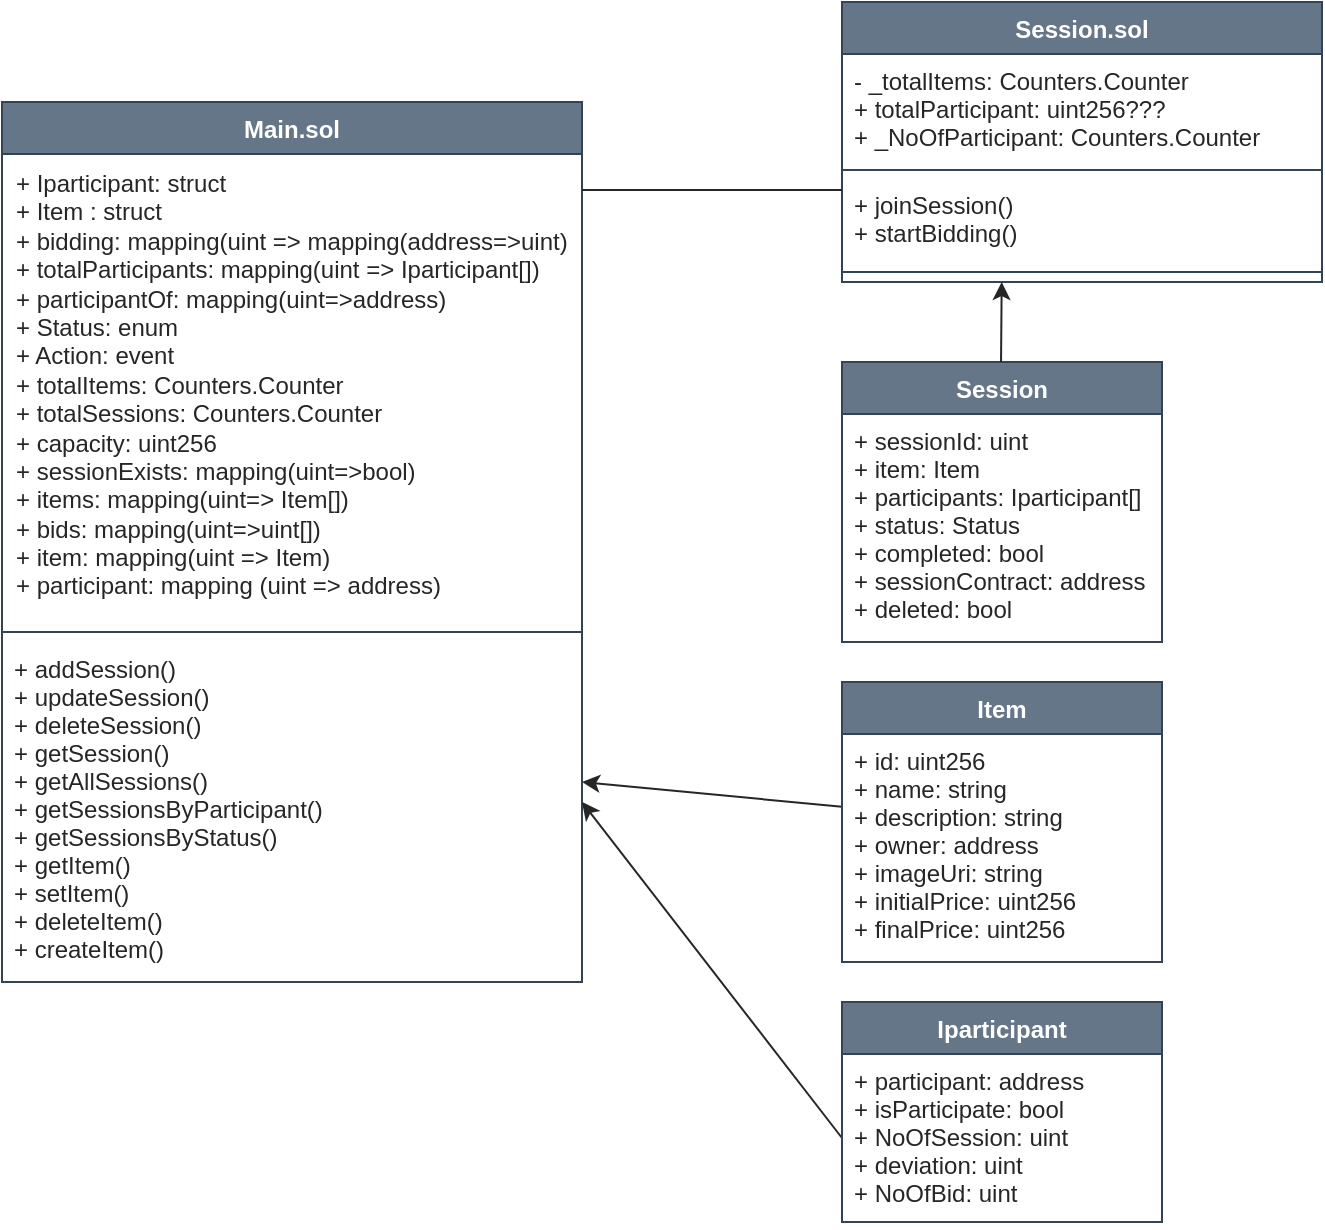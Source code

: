 <mxfile>
    <diagram id="pFDsl6pfXQEPD277YcHR" name="Page-1">
        <mxGraphModel dx="559" dy="373" grid="1" gridSize="10" guides="1" tooltips="1" connect="1" arrows="1" fold="1" page="1" pageScale="1" pageWidth="850" pageHeight="1100" background="#ffffff" math="0" shadow="0">
            <root>
                <mxCell id="0"/>
                <mxCell id="1" parent="0"/>
                <mxCell id="2" value="Main.sol" style="swimlane;fontStyle=1;align=center;verticalAlign=top;childLayout=stackLayout;horizontal=1;startSize=26;horizontalStack=0;resizeParent=1;resizeParentMax=0;resizeLast=0;collapsible=1;marginBottom=0;fillColor=#647687;strokeColor=#314354;fontColor=#FFFFFF;" parent="1" vertex="1">
                    <mxGeometry x="40" y="90" width="290" height="440" as="geometry">
                        <mxRectangle x="30" y="90" width="100" height="30" as="alternateBounds"/>
                    </mxGeometry>
                </mxCell>
                <mxCell id="3" value="+ Iparticipant: struct&lt;br&gt;+ Item : struct&lt;br&gt;+ bidding: mapping(uint =&amp;gt; mapping(address=&amp;gt;uint)&lt;br&gt;+ totalParticipants: mapping(uint =&amp;gt; Iparticipant[])&lt;br&gt;+ participantOf: mapping(uint=&amp;gt;address)&lt;br&gt;+ Status: enum&lt;br&gt;+ Action: event&lt;br&gt;+ totalItems: Counters.Counter&lt;br&gt;+ totalSessions: Counters.Counter&lt;br&gt;+ capacity: uint256&lt;br&gt;+ sessionExists: mapping(uint=&amp;gt;bool)&lt;br&gt;+ items: mapping(uint=&amp;gt; Item[])&lt;br&gt;+ bids: mapping(uint=&amp;gt;uint[])&lt;br&gt;+ item: mapping(uint =&amp;gt; Item)&lt;br&gt;+ participant: mapping (uint =&amp;gt; address)" style="text;strokeColor=none;fillColor=none;align=left;verticalAlign=top;spacingLeft=4;spacingRight=4;overflow=hidden;rotatable=0;points=[[0,0.5],[1,0.5]];portConstraint=eastwest;fontColor=#262626;spacing=3;spacingTop=0;html=1;" parent="2" vertex="1">
                    <mxGeometry y="26" width="290" height="234" as="geometry"/>
                </mxCell>
                <mxCell id="4" value="" style="line;strokeWidth=1;fillColor=none;align=left;verticalAlign=middle;spacingTop=-1;spacingLeft=3;spacingRight=3;rotatable=0;labelPosition=right;points=[];portConstraint=eastwest;strokeColor=inherit;" parent="2" vertex="1">
                    <mxGeometry y="260" width="290" height="10" as="geometry"/>
                </mxCell>
                <mxCell id="5" value="+ addSession()&#10;+ updateSession()&#10;+ deleteSession()&#10;+ getSession()&#10;+ getAllSessions()&#10;+ getSessionsByParticipant()&#10;+ getSessionsByStatus()&#10;+ getItem()&#10;+ setItem()&#10;+ deleteItem()&#10;+ createItem()&#10;" style="text;strokeColor=none;fillColor=none;align=left;verticalAlign=top;spacingLeft=4;spacingRight=4;overflow=hidden;rotatable=0;points=[[0,0.5],[1,0.5]];portConstraint=eastwest;fontColor=#262626;" parent="2" vertex="1">
                    <mxGeometry y="270" width="290" height="170" as="geometry"/>
                </mxCell>
                <mxCell id="19" style="edgeStyle=none;html=1;fontColor=#262626;strokeColor=#262626;exitX=0;exitY=0.5;exitDx=0;exitDy=0;" parent="1" source="8" edge="1">
                    <mxGeometry relative="1" as="geometry">
                        <mxPoint x="330" y="440" as="targetPoint"/>
                    </mxGeometry>
                </mxCell>
                <mxCell id="7" value="Iparticipant" style="swimlane;fontStyle=1;align=center;verticalAlign=top;childLayout=stackLayout;horizontal=1;startSize=26;horizontalStack=0;resizeParent=1;resizeParentMax=0;resizeLast=0;collapsible=1;marginBottom=0;fillColor=#647687;strokeColor=#314354;fontColor=#FFFFFF;" parent="1" vertex="1">
                    <mxGeometry x="460" y="540" width="160" height="110" as="geometry">
                        <mxRectangle x="30" y="90" width="100" height="30" as="alternateBounds"/>
                    </mxGeometry>
                </mxCell>
                <mxCell id="8" value="+ participant: address&#10;+ isParticipate: bool&#10;+ NoOfSession: uint&#10;+ deviation: uint&#10;+ NoOfBid: uint" style="text;strokeColor=none;fillColor=none;align=left;verticalAlign=top;spacingLeft=4;spacingRight=4;overflow=hidden;rotatable=0;points=[[0,0.5],[1,0.5]];portConstraint=eastwest;fontColor=#262626;" parent="7" vertex="1">
                    <mxGeometry y="26" width="160" height="84" as="geometry"/>
                </mxCell>
                <mxCell id="20" style="edgeStyle=none;html=1;fontColor=#262626;strokeColor=#262626;" parent="1" source="12" edge="1">
                    <mxGeometry relative="1" as="geometry">
                        <mxPoint x="330" y="430" as="targetPoint"/>
                    </mxGeometry>
                </mxCell>
                <mxCell id="12" value="Item" style="swimlane;fontStyle=1;align=center;verticalAlign=top;childLayout=stackLayout;horizontal=1;startSize=26;horizontalStack=0;resizeParent=1;resizeParentMax=0;resizeLast=0;collapsible=1;marginBottom=0;fillColor=#647687;strokeColor=#314354;fontColor=#FFFFFF;" parent="1" vertex="1">
                    <mxGeometry x="460" y="380" width="160" height="140" as="geometry">
                        <mxRectangle x="30" y="90" width="100" height="30" as="alternateBounds"/>
                    </mxGeometry>
                </mxCell>
                <mxCell id="13" value="+ id: uint256&#10;+ name: string&#10;+ description: string&#10;+ owner: address&#10;+ imageUri: string&#10;+ initialPrice: uint256&#10;+ finalPrice: uint256&#10;&#10;" style="text;strokeColor=none;fillColor=none;align=left;verticalAlign=top;spacingLeft=4;spacingRight=4;overflow=hidden;rotatable=0;points=[[0,0.5],[1,0.5]];portConstraint=eastwest;fontColor=#262626;" parent="12" vertex="1">
                    <mxGeometry y="26" width="160" height="114" as="geometry"/>
                </mxCell>
                <mxCell id="14" value="Session.sol" style="swimlane;fontStyle=1;align=center;verticalAlign=top;childLayout=stackLayout;horizontal=1;startSize=26;horizontalStack=0;resizeParent=1;resizeParentMax=0;resizeLast=0;collapsible=1;marginBottom=0;fillColor=#647687;strokeColor=#314354;fontColor=#FFFFFF;" parent="1" vertex="1">
                    <mxGeometry x="460" y="40" width="240" height="140" as="geometry">
                        <mxRectangle x="30" y="90" width="100" height="30" as="alternateBounds"/>
                    </mxGeometry>
                </mxCell>
                <mxCell id="15" value="- _totalItems: Counters.Counter&#10;+ totalParticipant: uint256???&#10;+ _NoOfParticipant: Counters.Counter&#10;" style="text;strokeColor=none;fillColor=none;align=left;verticalAlign=top;spacingLeft=4;spacingRight=4;overflow=hidden;rotatable=0;points=[[0,0.5],[1,0.5]];portConstraint=eastwest;fontColor=#262626;" parent="14" vertex="1">
                    <mxGeometry y="26" width="240" height="54" as="geometry"/>
                </mxCell>
                <mxCell id="18" value="" style="line;strokeWidth=1;fillColor=default;align=left;verticalAlign=middle;spacingTop=-1;spacingLeft=3;spacingRight=3;rotatable=0;labelPosition=right;points=[];portConstraint=eastwest;strokeColor=inherit;fontColor=#262626;html=1;" parent="14" vertex="1">
                    <mxGeometry y="80" width="240" height="8" as="geometry"/>
                </mxCell>
                <mxCell id="17" value="+ joinSession()&#10;+ startBidding()&#10;" style="text;strokeColor=none;fillColor=none;align=left;verticalAlign=top;spacingLeft=4;spacingRight=4;overflow=hidden;rotatable=0;points=[[0,0.5],[1,0.5]];portConstraint=eastwest;fontColor=#262626;" parent="14" vertex="1">
                    <mxGeometry y="88" width="240" height="42" as="geometry"/>
                </mxCell>
                <mxCell id="16" value="" style="line;strokeWidth=1;fillColor=none;align=left;verticalAlign=middle;spacingTop=-1;spacingLeft=3;spacingRight=3;rotatable=0;labelPosition=right;points=[];portConstraint=eastwest;strokeColor=inherit;" parent="14" vertex="1">
                    <mxGeometry y="130" width="240" height="10" as="geometry"/>
                </mxCell>
                <mxCell id="21" value="" style="line;strokeWidth=1;align=left;verticalAlign=middle;spacingTop=-1;spacingLeft=3;spacingRight=3;rotatable=0;labelPosition=right;points=[];portConstraint=eastwest;html=1;fillColor=#262626;strokeColor=#262626;" parent="1" vertex="1">
                    <mxGeometry x="330" y="130" width="130" height="8" as="geometry"/>
                </mxCell>
                <mxCell id="22" value="Session" style="swimlane;fontStyle=1;align=center;verticalAlign=top;childLayout=stackLayout;horizontal=1;startSize=26;horizontalStack=0;resizeParent=1;resizeParentMax=0;resizeLast=0;collapsible=1;marginBottom=0;fillColor=#647687;strokeColor=#314354;fontColor=#FFFFFF;" parent="1" vertex="1">
                    <mxGeometry x="460" y="220" width="160" height="140" as="geometry">
                        <mxRectangle x="30" y="90" width="100" height="30" as="alternateBounds"/>
                    </mxGeometry>
                </mxCell>
                <mxCell id="23" value="+ sessionId: uint&#10;+ item: Item&#10;+ participants: Iparticipant[]&#10;+ status: Status&#10;+ completed: bool&#10;+ sessionContract: address&#10;+ deleted: bool" style="text;strokeColor=none;fillColor=none;align=left;verticalAlign=top;spacingLeft=4;spacingRight=4;overflow=hidden;rotatable=0;points=[[0,0.5],[1,0.5]];portConstraint=eastwest;fontColor=#262626;" parent="22" vertex="1">
                    <mxGeometry y="26" width="160" height="114" as="geometry"/>
                </mxCell>
                <mxCell id="24" style="edgeStyle=none;html=1;entryX=0.259;entryY=0.998;entryDx=0;entryDy=0;entryPerimeter=0;fontColor=#262626;strokeColor=#262626;" parent="1" edge="1">
                    <mxGeometry relative="1" as="geometry">
                        <mxPoint x="539.52" y="220" as="sourcePoint"/>
                        <mxPoint x="539.85" y="180.0" as="targetPoint"/>
                    </mxGeometry>
                </mxCell>
            </root>
        </mxGraphModel>
    </diagram>
</mxfile>